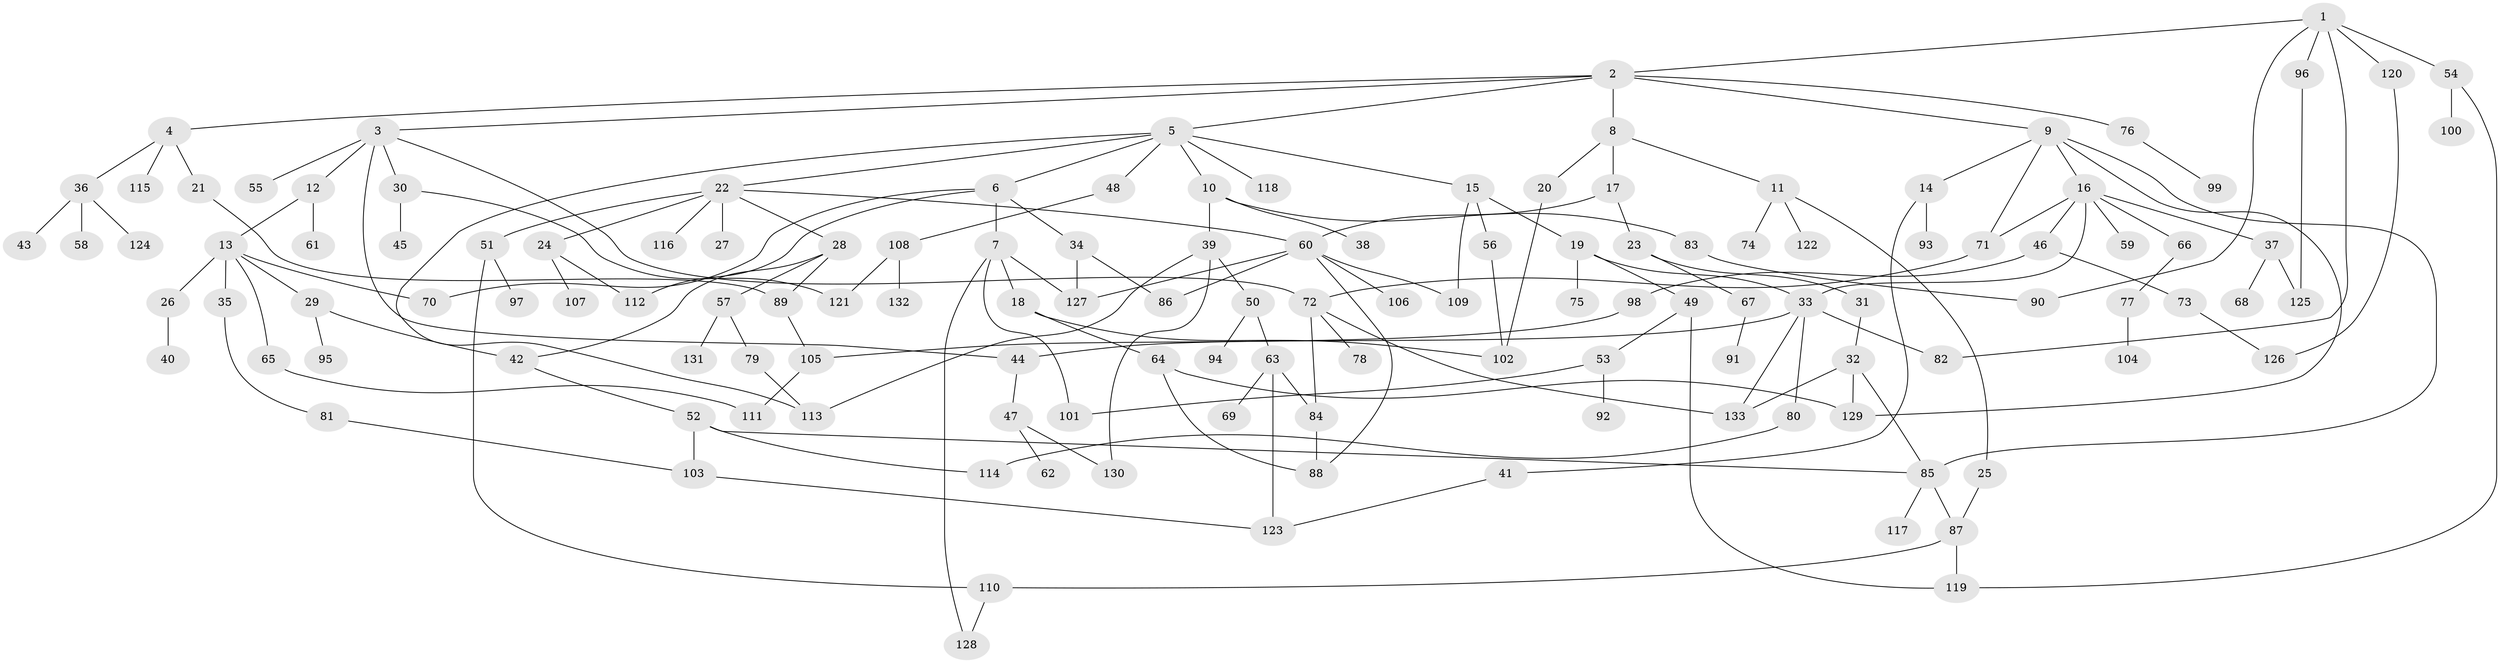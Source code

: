 // Generated by graph-tools (version 1.1) at 2025/10/02/27/25 16:10:53]
// undirected, 133 vertices, 176 edges
graph export_dot {
graph [start="1"]
  node [color=gray90,style=filled];
  1;
  2;
  3;
  4;
  5;
  6;
  7;
  8;
  9;
  10;
  11;
  12;
  13;
  14;
  15;
  16;
  17;
  18;
  19;
  20;
  21;
  22;
  23;
  24;
  25;
  26;
  27;
  28;
  29;
  30;
  31;
  32;
  33;
  34;
  35;
  36;
  37;
  38;
  39;
  40;
  41;
  42;
  43;
  44;
  45;
  46;
  47;
  48;
  49;
  50;
  51;
  52;
  53;
  54;
  55;
  56;
  57;
  58;
  59;
  60;
  61;
  62;
  63;
  64;
  65;
  66;
  67;
  68;
  69;
  70;
  71;
  72;
  73;
  74;
  75;
  76;
  77;
  78;
  79;
  80;
  81;
  82;
  83;
  84;
  85;
  86;
  87;
  88;
  89;
  90;
  91;
  92;
  93;
  94;
  95;
  96;
  97;
  98;
  99;
  100;
  101;
  102;
  103;
  104;
  105;
  106;
  107;
  108;
  109;
  110;
  111;
  112;
  113;
  114;
  115;
  116;
  117;
  118;
  119;
  120;
  121;
  122;
  123;
  124;
  125;
  126;
  127;
  128;
  129;
  130;
  131;
  132;
  133;
  1 -- 2;
  1 -- 54;
  1 -- 82;
  1 -- 96;
  1 -- 120;
  1 -- 90;
  2 -- 3;
  2 -- 4;
  2 -- 5;
  2 -- 8;
  2 -- 9;
  2 -- 76;
  3 -- 12;
  3 -- 30;
  3 -- 55;
  3 -- 72;
  3 -- 44;
  4 -- 21;
  4 -- 36;
  4 -- 115;
  5 -- 6;
  5 -- 10;
  5 -- 15;
  5 -- 22;
  5 -- 48;
  5 -- 113;
  5 -- 118;
  6 -- 7;
  6 -- 34;
  6 -- 112;
  6 -- 70;
  7 -- 18;
  7 -- 128;
  7 -- 127;
  7 -- 101;
  8 -- 11;
  8 -- 17;
  8 -- 20;
  9 -- 14;
  9 -- 16;
  9 -- 71;
  9 -- 85;
  9 -- 129;
  10 -- 38;
  10 -- 39;
  10 -- 83;
  11 -- 25;
  11 -- 74;
  11 -- 122;
  12 -- 13;
  12 -- 61;
  13 -- 26;
  13 -- 29;
  13 -- 35;
  13 -- 65;
  13 -- 70;
  14 -- 41;
  14 -- 93;
  15 -- 19;
  15 -- 56;
  15 -- 109;
  16 -- 37;
  16 -- 46;
  16 -- 59;
  16 -- 66;
  16 -- 33;
  16 -- 71;
  17 -- 23;
  17 -- 60;
  18 -- 64;
  18 -- 102;
  19 -- 33;
  19 -- 49;
  19 -- 75;
  20 -- 102;
  21 -- 89;
  22 -- 24;
  22 -- 27;
  22 -- 28;
  22 -- 51;
  22 -- 116;
  22 -- 60;
  23 -- 31;
  23 -- 67;
  24 -- 107;
  24 -- 112;
  25 -- 87;
  26 -- 40;
  28 -- 57;
  28 -- 89;
  28 -- 42;
  29 -- 42;
  29 -- 95;
  30 -- 45;
  30 -- 121;
  31 -- 32;
  32 -- 85;
  32 -- 133;
  32 -- 129;
  33 -- 44;
  33 -- 80;
  33 -- 133;
  33 -- 82;
  34 -- 86;
  34 -- 127;
  35 -- 81;
  36 -- 43;
  36 -- 58;
  36 -- 124;
  37 -- 68;
  37 -- 125;
  39 -- 50;
  39 -- 113;
  39 -- 130;
  41 -- 123;
  42 -- 52;
  44 -- 47;
  46 -- 73;
  46 -- 98;
  47 -- 62;
  47 -- 130;
  48 -- 108;
  49 -- 53;
  49 -- 119;
  50 -- 63;
  50 -- 94;
  51 -- 97;
  51 -- 110;
  52 -- 103;
  52 -- 114;
  52 -- 85;
  53 -- 92;
  53 -- 101;
  54 -- 100;
  54 -- 119;
  56 -- 102;
  57 -- 79;
  57 -- 131;
  60 -- 88;
  60 -- 106;
  60 -- 109;
  60 -- 86;
  60 -- 127;
  63 -- 69;
  63 -- 84;
  63 -- 123;
  64 -- 129;
  64 -- 88;
  65 -- 111;
  66 -- 77;
  67 -- 91;
  71 -- 72;
  72 -- 78;
  72 -- 84;
  72 -- 133;
  73 -- 126;
  76 -- 99;
  77 -- 104;
  79 -- 113;
  80 -- 114;
  81 -- 103;
  83 -- 90;
  84 -- 88;
  85 -- 117;
  85 -- 87;
  87 -- 119;
  87 -- 110;
  89 -- 105;
  96 -- 125;
  98 -- 105;
  103 -- 123;
  105 -- 111;
  108 -- 132;
  108 -- 121;
  110 -- 128;
  120 -- 126;
}
